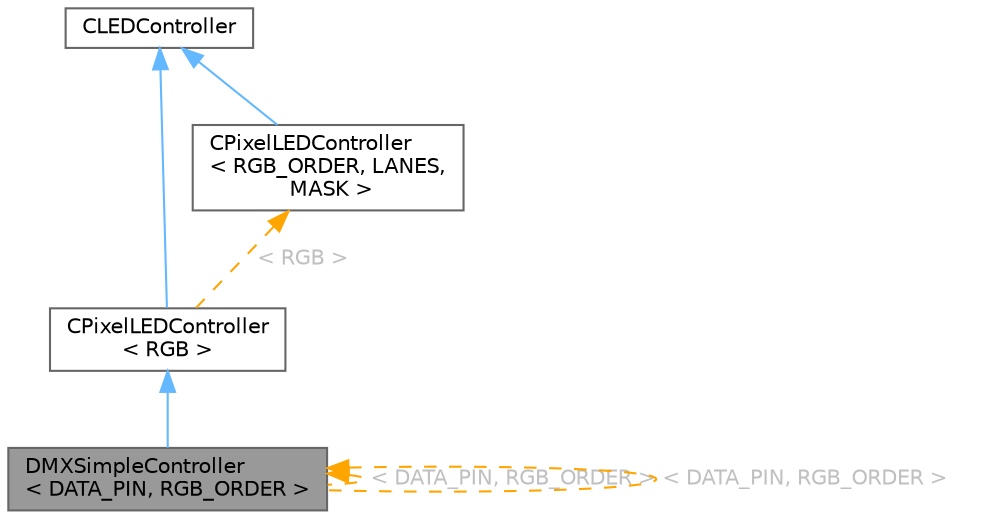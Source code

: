 digraph "DMXSimpleController&lt; DATA_PIN, RGB_ORDER &gt;"
{
 // INTERACTIVE_SVG=YES
 // LATEX_PDF_SIZE
  bgcolor="transparent";
  edge [fontname=Helvetica,fontsize=10,labelfontname=Helvetica,labelfontsize=10];
  node [fontname=Helvetica,fontsize=10,shape=box,height=0.2,width=0.4];
  Node1 [id="Node000001",label="DMXSimpleController\l\< DATA_PIN, RGB_ORDER \>",height=0.2,width=0.4,color="gray40", fillcolor="grey60", style="filled", fontcolor="black",tooltip="DMX512 based LED controller class, using the DmxSimple library."];
  Node2 -> Node1 [id="edge1_Node000001_Node000002",dir="back",color="steelblue1",style="solid",tooltip=" "];
  Node2 [id="Node000002",label="CPixelLEDController\l\< RGB \>",height=0.2,width=0.4,color="gray40", fillcolor="white", style="filled",URL="$d0/dc9/class_c_pixel_l_e_d_controller.html",tooltip=" "];
  Node3 -> Node2 [id="edge2_Node000002_Node000003",dir="back",color="steelblue1",style="solid",tooltip=" "];
  Node3 [id="Node000003",label="CLEDController",height=0.2,width=0.4,color="gray40", fillcolor="white", style="filled",URL="$d6/d2c/class_c_l_e_d_controller.html",tooltip="Base definition for an LED controller."];
  Node4 -> Node2 [id="edge3_Node000002_Node000004",dir="back",color="orange",style="dashed",tooltip=" ",label=" \< RGB \>",fontcolor="grey" ];
  Node4 [id="Node000004",label="CPixelLEDController\l\< RGB_ORDER, LANES,\l MASK \>",height=0.2,width=0.4,color="gray40", fillcolor="white", style="filled",URL="$d0/dc9/class_c_pixel_l_e_d_controller.html",tooltip="Template extension of the CLEDController class."];
  Node3 -> Node4 [id="edge4_Node000004_Node000003",dir="back",color="steelblue1",style="solid",tooltip=" "];
  Node1 -> Node1 [id="edge5_Node000001_Node000001",dir="back",color="orange",style="dashed",tooltip=" ",label=" \< DATA_PIN, RGB_ORDER \>",fontcolor="grey" ];
  Node1 -> Node1 [id="edge6_Node000001_Node000001",dir="back",color="orange",style="dashed",tooltip=" ",label=" \< DATA_PIN, RGB_ORDER \>",fontcolor="grey" ];
}
